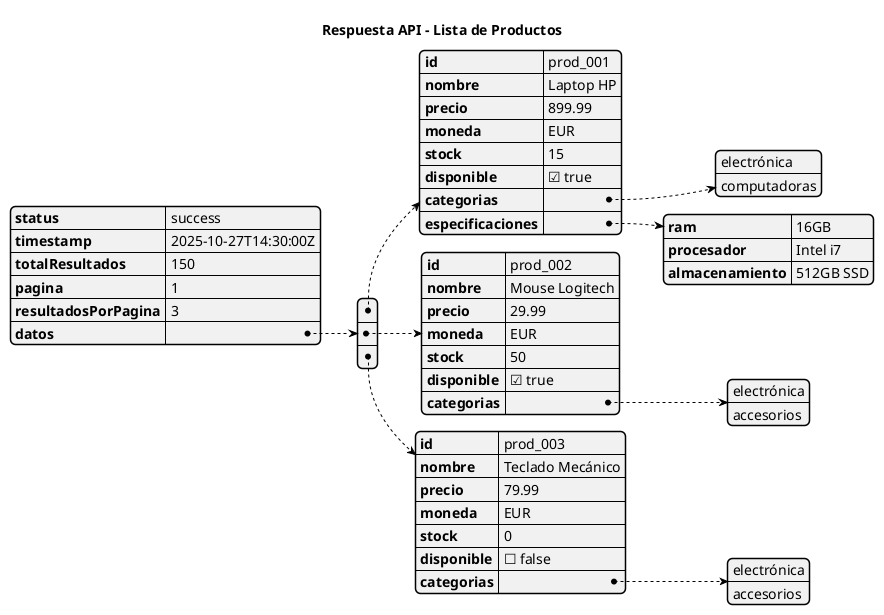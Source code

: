 @startjson
title Respuesta API - Lista de Productos

{
"status": "success",
"timestamp": "2025-10-27T14:30:00Z",
"totalResultados": 150,
"pagina": 1,
"resultadosPorPagina": 3,
"datos": [
{
"id": "prod_001",
"nombre": "Laptop HP",
"precio": 899.99,
"moneda": "EUR",
"stock": 15,
"disponible": true,
"categorias": ["electrónica", "computadoras"],
"especificaciones": {
"ram": "16GB",
"procesador": "Intel i7",
"almacenamiento": "512GB SSD"
}
},
{
"id": "prod_002",
"nombre": "Mouse Logitech",
"precio": 29.99,
"moneda": "EUR",
"stock": 50,
"disponible": true,
"categorias": ["electrónica", "accesorios"]
},
{
"id": "prod_003",
"nombre": "Teclado Mecánico",
"precio": 79.99,
"moneda": "EUR",
"stock": 0,
"disponible": false,
"categorias": ["electrónica", "accesorios"]
}
]
}
@endjson
